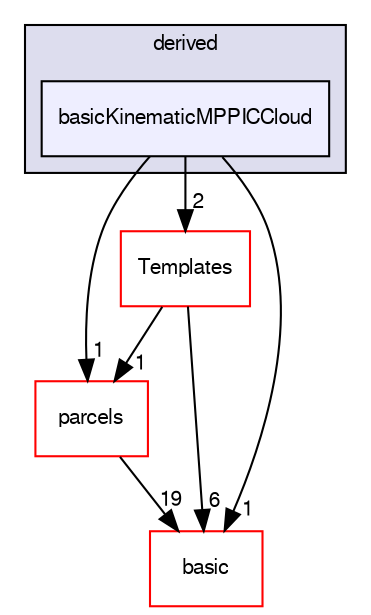 digraph "src/lagrangian/intermediate/clouds/derived/basicKinematicMPPICCloud" {
  bgcolor=transparent;
  compound=true
  node [ fontsize="10", fontname="FreeSans"];
  edge [ labelfontsize="10", labelfontname="FreeSans"];
  subgraph clusterdir_c6860622f4fbcabfab9cda1ac4325d83 {
    graph [ bgcolor="#ddddee", pencolor="black", label="derived" fontname="FreeSans", fontsize="10", URL="dir_c6860622f4fbcabfab9cda1ac4325d83.html"]
  dir_3eaf7d06e1f2845a3a9106ecf42f797f [shape=box, label="basicKinematicMPPICCloud", style="filled", fillcolor="#eeeeff", pencolor="black", URL="dir_3eaf7d06e1f2845a3a9106ecf42f797f.html"];
  }
  dir_f332ac72f0d3698ba18c2dc3cab43221 [shape=box label="Templates" color="red" URL="dir_f332ac72f0d3698ba18c2dc3cab43221.html"];
  dir_b8d19ddbdf0975644e34192d6313800e [shape=box label="parcels" color="red" URL="dir_b8d19ddbdf0975644e34192d6313800e.html"];
  dir_584e0ab0901b4327f36f4285cac7f2f8 [shape=box label="basic" color="red" URL="dir_584e0ab0901b4327f36f4285cac7f2f8.html"];
  dir_f332ac72f0d3698ba18c2dc3cab43221->dir_b8d19ddbdf0975644e34192d6313800e [headlabel="1", labeldistance=1.5 headhref="dir_001269_001284.html"];
  dir_f332ac72f0d3698ba18c2dc3cab43221->dir_584e0ab0901b4327f36f4285cac7f2f8 [headlabel="6", labeldistance=1.5 headhref="dir_001269_001191.html"];
  dir_3eaf7d06e1f2845a3a9106ecf42f797f->dir_f332ac72f0d3698ba18c2dc3cab43221 [headlabel="2", labeldistance=1.5 headhref="dir_001265_001269.html"];
  dir_3eaf7d06e1f2845a3a9106ecf42f797f->dir_b8d19ddbdf0975644e34192d6313800e [headlabel="1", labeldistance=1.5 headhref="dir_001265_001284.html"];
  dir_3eaf7d06e1f2845a3a9106ecf42f797f->dir_584e0ab0901b4327f36f4285cac7f2f8 [headlabel="1", labeldistance=1.5 headhref="dir_001265_001191.html"];
  dir_b8d19ddbdf0975644e34192d6313800e->dir_584e0ab0901b4327f36f4285cac7f2f8 [headlabel="19", labeldistance=1.5 headhref="dir_001284_001191.html"];
}

